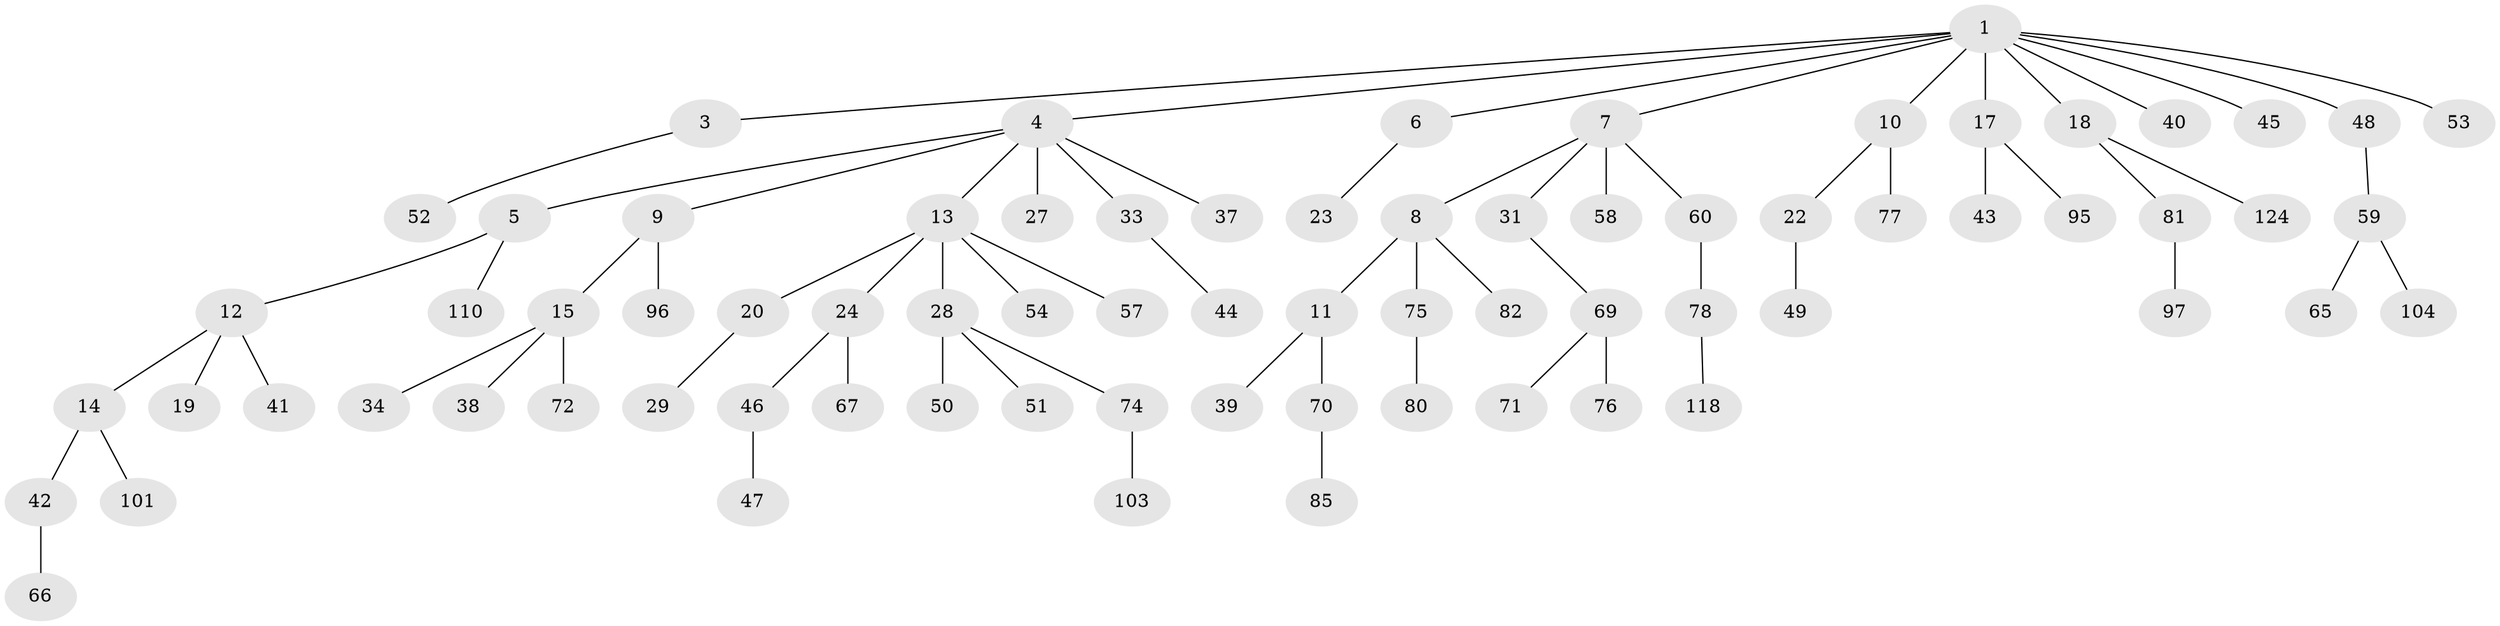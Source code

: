 // original degree distribution, {6: 0.016129032258064516, 7: 0.016129032258064516, 3: 0.11290322580645161, 2: 0.24193548387096775, 5: 0.024193548387096774, 4: 0.08064516129032258, 1: 0.5080645161290323}
// Generated by graph-tools (version 1.1) at 2025/19/03/04/25 18:19:17]
// undirected, 74 vertices, 73 edges
graph export_dot {
graph [start="1"]
  node [color=gray90,style=filled];
  1 [super="+2"];
  3 [super="+61"];
  4;
  5;
  6;
  7 [super="+25"];
  8 [super="+55+21+89"];
  9 [super="+16"];
  10 [super="+73"];
  11;
  12;
  13;
  14;
  15;
  17 [super="+87"];
  18;
  19 [super="+117+32+26"];
  20 [super="+102"];
  22 [super="+100"];
  23 [super="+36"];
  24 [super="+30+107"];
  27 [super="+86+83+112"];
  28 [super="+35+94"];
  29 [super="+106"];
  31;
  33;
  34;
  37;
  38;
  39 [super="+63"];
  40;
  41;
  42;
  43 [super="+105"];
  44 [super="+92"];
  45;
  46;
  47 [super="+84+62"];
  48;
  49;
  50;
  51;
  52;
  53 [super="+68"];
  54 [super="+109+64+79"];
  57;
  58 [super="+99+88"];
  59;
  60;
  65;
  66 [super="+120"];
  67;
  69;
  70;
  71;
  72;
  74;
  75;
  76;
  77;
  78;
  80;
  81;
  82;
  85;
  95 [super="+108"];
  96;
  97;
  101;
  103;
  104;
  110 [super="+122"];
  118;
  124;
  1 -- 3;
  1 -- 6;
  1 -- 10;
  1 -- 18;
  1 -- 45;
  1 -- 48;
  1 -- 17;
  1 -- 4;
  1 -- 53;
  1 -- 7;
  1 -- 40;
  3 -- 52;
  4 -- 5;
  4 -- 9;
  4 -- 13;
  4 -- 27;
  4 -- 33;
  4 -- 37;
  5 -- 12;
  5 -- 110;
  6 -- 23;
  7 -- 8;
  7 -- 58;
  7 -- 60;
  7 -- 31;
  8 -- 11;
  8 -- 82;
  8 -- 75;
  9 -- 15;
  9 -- 96;
  10 -- 22;
  10 -- 77;
  11 -- 39;
  11 -- 70;
  12 -- 14;
  12 -- 19;
  12 -- 41;
  13 -- 20;
  13 -- 24;
  13 -- 28;
  13 -- 54;
  13 -- 57;
  14 -- 42;
  14 -- 101;
  15 -- 34;
  15 -- 38;
  15 -- 72;
  17 -- 43;
  17 -- 95;
  18 -- 81;
  18 -- 124;
  20 -- 29;
  22 -- 49;
  24 -- 46;
  24 -- 67;
  28 -- 51;
  28 -- 74;
  28 -- 50;
  31 -- 69;
  33 -- 44;
  42 -- 66;
  46 -- 47;
  48 -- 59;
  59 -- 65;
  59 -- 104;
  60 -- 78;
  69 -- 71;
  69 -- 76;
  70 -- 85;
  74 -- 103;
  75 -- 80;
  78 -- 118;
  81 -- 97;
}
